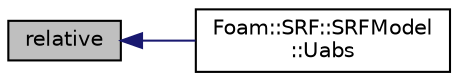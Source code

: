 digraph "relative"
{
  bgcolor="transparent";
  edge [fontname="Helvetica",fontsize="10",labelfontname="Helvetica",labelfontsize="10"];
  node [fontname="Helvetica",fontsize="10",shape=record];
  rankdir="LR";
  Node1 [label="relative",height=0.2,width=0.4,color="black", fillcolor="grey75", style="filled", fontcolor="black"];
  Node1 -> Node2 [dir="back",color="midnightblue",fontsize="10",style="solid",fontname="Helvetica"];
  Node2 [label="Foam::SRF::SRFModel\l::Uabs",height=0.2,width=0.4,color="black",URL="$a02413.html#a9763a98977b1c89e8836ca7812ee0738",tooltip="Return absolute velocity for complete mesh. "];
}
